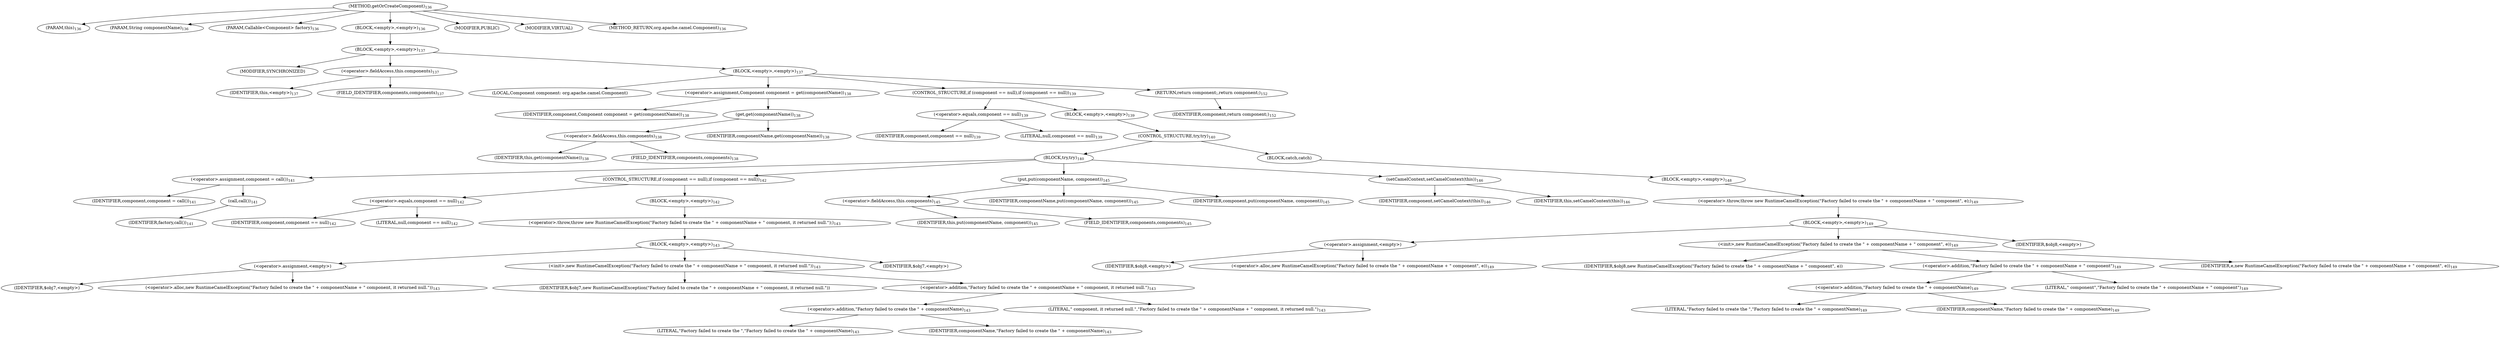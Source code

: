 digraph "getOrCreateComponent" {  
"290" [label = <(METHOD,getOrCreateComponent)<SUB>136</SUB>> ]
"14" [label = <(PARAM,this)<SUB>136</SUB>> ]
"291" [label = <(PARAM,String componentName)<SUB>136</SUB>> ]
"292" [label = <(PARAM,Callable&lt;Component&gt; factory)<SUB>136</SUB>> ]
"293" [label = <(BLOCK,&lt;empty&gt;,&lt;empty&gt;)<SUB>136</SUB>> ]
"294" [label = <(BLOCK,&lt;empty&gt;,&lt;empty&gt;)<SUB>137</SUB>> ]
"295" [label = <(MODIFIER,SYNCHRONIZED)> ]
"296" [label = <(&lt;operator&gt;.fieldAccess,this.components)<SUB>137</SUB>> ]
"297" [label = <(IDENTIFIER,this,&lt;empty&gt;)<SUB>137</SUB>> ]
"298" [label = <(FIELD_IDENTIFIER,components,components)<SUB>137</SUB>> ]
"299" [label = <(BLOCK,&lt;empty&gt;,&lt;empty&gt;)<SUB>137</SUB>> ]
"300" [label = <(LOCAL,Component component: org.apache.camel.Component)> ]
"301" [label = <(&lt;operator&gt;.assignment,Component component = get(componentName))<SUB>138</SUB>> ]
"302" [label = <(IDENTIFIER,component,Component component = get(componentName))<SUB>138</SUB>> ]
"303" [label = <(get,get(componentName))<SUB>138</SUB>> ]
"304" [label = <(&lt;operator&gt;.fieldAccess,this.components)<SUB>138</SUB>> ]
"305" [label = <(IDENTIFIER,this,get(componentName))<SUB>138</SUB>> ]
"306" [label = <(FIELD_IDENTIFIER,components,components)<SUB>138</SUB>> ]
"307" [label = <(IDENTIFIER,componentName,get(componentName))<SUB>138</SUB>> ]
"308" [label = <(CONTROL_STRUCTURE,if (component == null),if (component == null))<SUB>139</SUB>> ]
"309" [label = <(&lt;operator&gt;.equals,component == null)<SUB>139</SUB>> ]
"310" [label = <(IDENTIFIER,component,component == null)<SUB>139</SUB>> ]
"311" [label = <(LITERAL,null,component == null)<SUB>139</SUB>> ]
"312" [label = <(BLOCK,&lt;empty&gt;,&lt;empty&gt;)<SUB>139</SUB>> ]
"313" [label = <(CONTROL_STRUCTURE,try,try)<SUB>140</SUB>> ]
"314" [label = <(BLOCK,try,try)<SUB>140</SUB>> ]
"315" [label = <(&lt;operator&gt;.assignment,component = call())<SUB>141</SUB>> ]
"316" [label = <(IDENTIFIER,component,component = call())<SUB>141</SUB>> ]
"317" [label = <(call,call())<SUB>141</SUB>> ]
"318" [label = <(IDENTIFIER,factory,call())<SUB>141</SUB>> ]
"319" [label = <(CONTROL_STRUCTURE,if (component == null),if (component == null))<SUB>142</SUB>> ]
"320" [label = <(&lt;operator&gt;.equals,component == null)<SUB>142</SUB>> ]
"321" [label = <(IDENTIFIER,component,component == null)<SUB>142</SUB>> ]
"322" [label = <(LITERAL,null,component == null)<SUB>142</SUB>> ]
"323" [label = <(BLOCK,&lt;empty&gt;,&lt;empty&gt;)<SUB>142</SUB>> ]
"324" [label = <(&lt;operator&gt;.throw,throw new RuntimeCamelException(&quot;Factory failed to create the &quot; + componentName + &quot; component, it returned null.&quot;);)<SUB>143</SUB>> ]
"325" [label = <(BLOCK,&lt;empty&gt;,&lt;empty&gt;)<SUB>143</SUB>> ]
"326" [label = <(&lt;operator&gt;.assignment,&lt;empty&gt;)> ]
"327" [label = <(IDENTIFIER,$obj7,&lt;empty&gt;)> ]
"328" [label = <(&lt;operator&gt;.alloc,new RuntimeCamelException(&quot;Factory failed to create the &quot; + componentName + &quot; component, it returned null.&quot;))<SUB>143</SUB>> ]
"329" [label = <(&lt;init&gt;,new RuntimeCamelException(&quot;Factory failed to create the &quot; + componentName + &quot; component, it returned null.&quot;))<SUB>143</SUB>> ]
"330" [label = <(IDENTIFIER,$obj7,new RuntimeCamelException(&quot;Factory failed to create the &quot; + componentName + &quot; component, it returned null.&quot;))> ]
"331" [label = <(&lt;operator&gt;.addition,&quot;Factory failed to create the &quot; + componentName + &quot; component, it returned null.&quot;)<SUB>143</SUB>> ]
"332" [label = <(&lt;operator&gt;.addition,&quot;Factory failed to create the &quot; + componentName)<SUB>143</SUB>> ]
"333" [label = <(LITERAL,&quot;Factory failed to create the &quot;,&quot;Factory failed to create the &quot; + componentName)<SUB>143</SUB>> ]
"334" [label = <(IDENTIFIER,componentName,&quot;Factory failed to create the &quot; + componentName)<SUB>143</SUB>> ]
"335" [label = <(LITERAL,&quot; component, it returned null.&quot;,&quot;Factory failed to create the &quot; + componentName + &quot; component, it returned null.&quot;)<SUB>143</SUB>> ]
"336" [label = <(IDENTIFIER,$obj7,&lt;empty&gt;)> ]
"337" [label = <(put,put(componentName, component))<SUB>145</SUB>> ]
"338" [label = <(&lt;operator&gt;.fieldAccess,this.components)<SUB>145</SUB>> ]
"339" [label = <(IDENTIFIER,this,put(componentName, component))<SUB>145</SUB>> ]
"340" [label = <(FIELD_IDENTIFIER,components,components)<SUB>145</SUB>> ]
"341" [label = <(IDENTIFIER,componentName,put(componentName, component))<SUB>145</SUB>> ]
"342" [label = <(IDENTIFIER,component,put(componentName, component))<SUB>145</SUB>> ]
"343" [label = <(setCamelContext,setCamelContext(this))<SUB>146</SUB>> ]
"344" [label = <(IDENTIFIER,component,setCamelContext(this))<SUB>146</SUB>> ]
"13" [label = <(IDENTIFIER,this,setCamelContext(this))<SUB>146</SUB>> ]
"345" [label = <(BLOCK,catch,catch)> ]
"346" [label = <(BLOCK,&lt;empty&gt;,&lt;empty&gt;)<SUB>148</SUB>> ]
"347" [label = <(&lt;operator&gt;.throw,throw new RuntimeCamelException(&quot;Factory failed to create the &quot; + componentName + &quot; component&quot;, e);)<SUB>149</SUB>> ]
"348" [label = <(BLOCK,&lt;empty&gt;,&lt;empty&gt;)<SUB>149</SUB>> ]
"349" [label = <(&lt;operator&gt;.assignment,&lt;empty&gt;)> ]
"350" [label = <(IDENTIFIER,$obj8,&lt;empty&gt;)> ]
"351" [label = <(&lt;operator&gt;.alloc,new RuntimeCamelException(&quot;Factory failed to create the &quot; + componentName + &quot; component&quot;, e))<SUB>149</SUB>> ]
"352" [label = <(&lt;init&gt;,new RuntimeCamelException(&quot;Factory failed to create the &quot; + componentName + &quot; component&quot;, e))<SUB>149</SUB>> ]
"353" [label = <(IDENTIFIER,$obj8,new RuntimeCamelException(&quot;Factory failed to create the &quot; + componentName + &quot; component&quot;, e))> ]
"354" [label = <(&lt;operator&gt;.addition,&quot;Factory failed to create the &quot; + componentName + &quot; component&quot;)<SUB>149</SUB>> ]
"355" [label = <(&lt;operator&gt;.addition,&quot;Factory failed to create the &quot; + componentName)<SUB>149</SUB>> ]
"356" [label = <(LITERAL,&quot;Factory failed to create the &quot;,&quot;Factory failed to create the &quot; + componentName)<SUB>149</SUB>> ]
"357" [label = <(IDENTIFIER,componentName,&quot;Factory failed to create the &quot; + componentName)<SUB>149</SUB>> ]
"358" [label = <(LITERAL,&quot; component&quot;,&quot;Factory failed to create the &quot; + componentName + &quot; component&quot;)<SUB>149</SUB>> ]
"359" [label = <(IDENTIFIER,e,new RuntimeCamelException(&quot;Factory failed to create the &quot; + componentName + &quot; component&quot;, e))<SUB>149</SUB>> ]
"360" [label = <(IDENTIFIER,$obj8,&lt;empty&gt;)> ]
"361" [label = <(RETURN,return component;,return component;)<SUB>152</SUB>> ]
"362" [label = <(IDENTIFIER,component,return component;)<SUB>152</SUB>> ]
"363" [label = <(MODIFIER,PUBLIC)> ]
"364" [label = <(MODIFIER,VIRTUAL)> ]
"365" [label = <(METHOD_RETURN,org.apache.camel.Component)<SUB>136</SUB>> ]
  "290" -> "14" 
  "290" -> "291" 
  "290" -> "292" 
  "290" -> "293" 
  "290" -> "363" 
  "290" -> "364" 
  "290" -> "365" 
  "293" -> "294" 
  "294" -> "295" 
  "294" -> "296" 
  "294" -> "299" 
  "296" -> "297" 
  "296" -> "298" 
  "299" -> "300" 
  "299" -> "301" 
  "299" -> "308" 
  "299" -> "361" 
  "301" -> "302" 
  "301" -> "303" 
  "303" -> "304" 
  "303" -> "307" 
  "304" -> "305" 
  "304" -> "306" 
  "308" -> "309" 
  "308" -> "312" 
  "309" -> "310" 
  "309" -> "311" 
  "312" -> "313" 
  "313" -> "314" 
  "313" -> "345" 
  "314" -> "315" 
  "314" -> "319" 
  "314" -> "337" 
  "314" -> "343" 
  "315" -> "316" 
  "315" -> "317" 
  "317" -> "318" 
  "319" -> "320" 
  "319" -> "323" 
  "320" -> "321" 
  "320" -> "322" 
  "323" -> "324" 
  "324" -> "325" 
  "325" -> "326" 
  "325" -> "329" 
  "325" -> "336" 
  "326" -> "327" 
  "326" -> "328" 
  "329" -> "330" 
  "329" -> "331" 
  "331" -> "332" 
  "331" -> "335" 
  "332" -> "333" 
  "332" -> "334" 
  "337" -> "338" 
  "337" -> "341" 
  "337" -> "342" 
  "338" -> "339" 
  "338" -> "340" 
  "343" -> "344" 
  "343" -> "13" 
  "345" -> "346" 
  "346" -> "347" 
  "347" -> "348" 
  "348" -> "349" 
  "348" -> "352" 
  "348" -> "360" 
  "349" -> "350" 
  "349" -> "351" 
  "352" -> "353" 
  "352" -> "354" 
  "352" -> "359" 
  "354" -> "355" 
  "354" -> "358" 
  "355" -> "356" 
  "355" -> "357" 
  "361" -> "362" 
}
